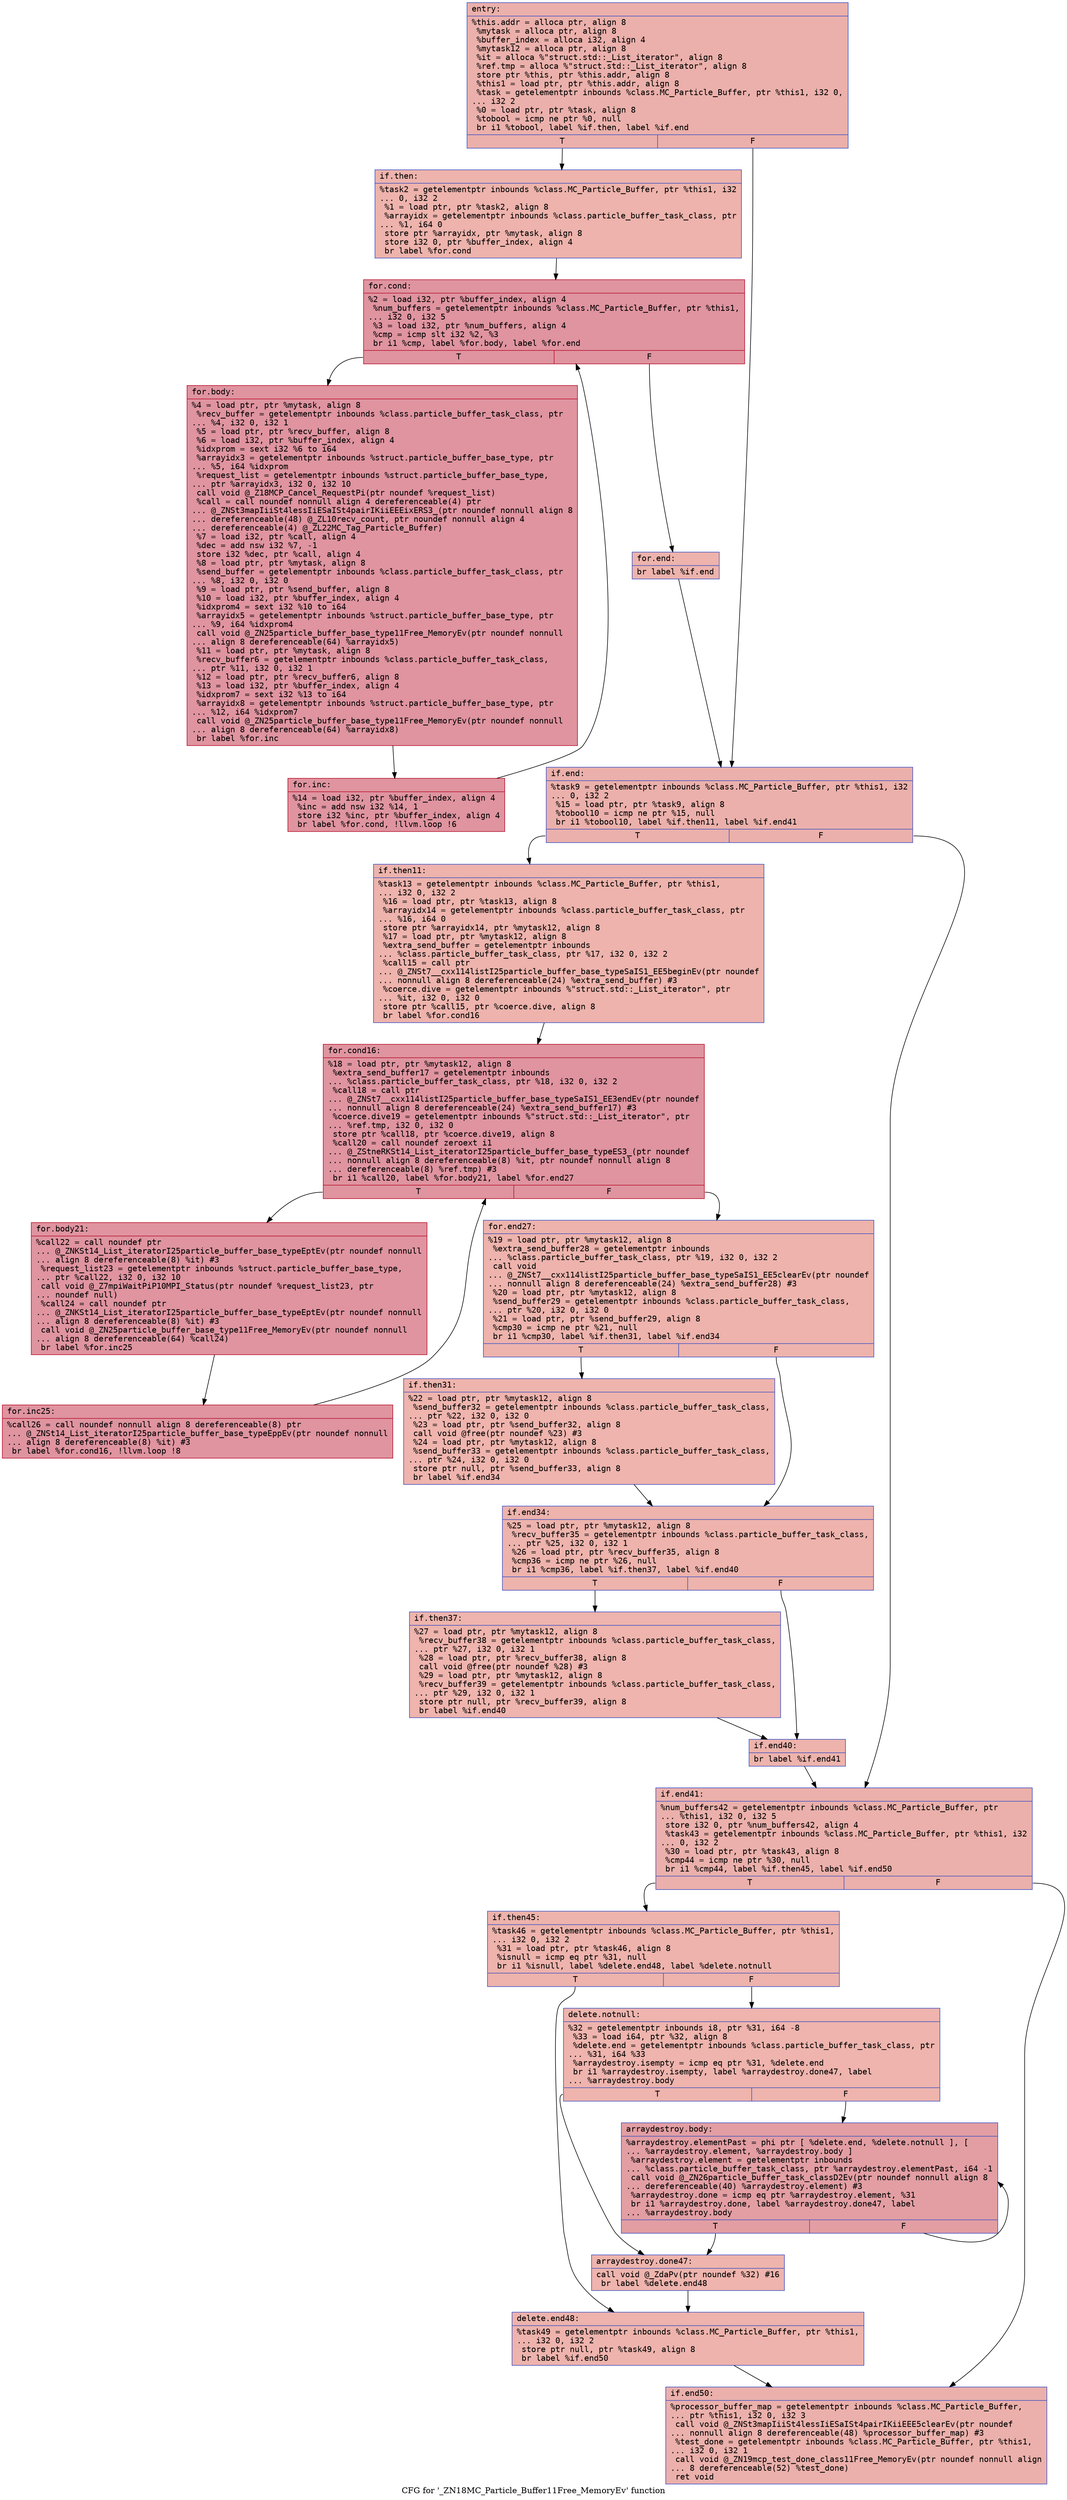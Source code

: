 digraph "CFG for '_ZN18MC_Particle_Buffer11Free_MemoryEv' function" {
	label="CFG for '_ZN18MC_Particle_Buffer11Free_MemoryEv' function";

	Node0x558b69472a80 [shape=record,color="#3d50c3ff", style=filled, fillcolor="#d24b4070" fontname="Courier",label="{entry:\l|  %this.addr = alloca ptr, align 8\l  %mytask = alloca ptr, align 8\l  %buffer_index = alloca i32, align 4\l  %mytask12 = alloca ptr, align 8\l  %it = alloca %\"struct.std::_List_iterator\", align 8\l  %ref.tmp = alloca %\"struct.std::_List_iterator\", align 8\l  store ptr %this, ptr %this.addr, align 8\l  %this1 = load ptr, ptr %this.addr, align 8\l  %task = getelementptr inbounds %class.MC_Particle_Buffer, ptr %this1, i32 0,\l... i32 2\l  %0 = load ptr, ptr %task, align 8\l  %tobool = icmp ne ptr %0, null\l  br i1 %tobool, label %if.then, label %if.end\l|{<s0>T|<s1>F}}"];
	Node0x558b69472a80:s0 -> Node0x558b694731c0[tooltip="entry -> if.then\nProbability 62.50%" ];
	Node0x558b69472a80:s1 -> Node0x558b69473230[tooltip="entry -> if.end\nProbability 37.50%" ];
	Node0x558b694731c0 [shape=record,color="#3d50c3ff", style=filled, fillcolor="#d6524470" fontname="Courier",label="{if.then:\l|  %task2 = getelementptr inbounds %class.MC_Particle_Buffer, ptr %this1, i32\l... 0, i32 2\l  %1 = load ptr, ptr %task2, align 8\l  %arrayidx = getelementptr inbounds %class.particle_buffer_task_class, ptr\l... %1, i64 0\l  store ptr %arrayidx, ptr %mytask, align 8\l  store i32 0, ptr %buffer_index, align 4\l  br label %for.cond\l}"];
	Node0x558b694731c0 -> Node0x558b69473780[tooltip="if.then -> for.cond\nProbability 100.00%" ];
	Node0x558b69473780 [shape=record,color="#b70d28ff", style=filled, fillcolor="#b70d2870" fontname="Courier",label="{for.cond:\l|  %2 = load i32, ptr %buffer_index, align 4\l  %num_buffers = getelementptr inbounds %class.MC_Particle_Buffer, ptr %this1,\l... i32 0, i32 5\l  %3 = load i32, ptr %num_buffers, align 4\l  %cmp = icmp slt i32 %2, %3\l  br i1 %cmp, label %for.body, label %for.end\l|{<s0>T|<s1>F}}"];
	Node0x558b69473780:s0 -> Node0x558b69473b10[tooltip="for.cond -> for.body\nProbability 96.88%" ];
	Node0x558b69473780:s1 -> Node0x558b69473b90[tooltip="for.cond -> for.end\nProbability 3.12%" ];
	Node0x558b69473b10 [shape=record,color="#b70d28ff", style=filled, fillcolor="#b70d2870" fontname="Courier",label="{for.body:\l|  %4 = load ptr, ptr %mytask, align 8\l  %recv_buffer = getelementptr inbounds %class.particle_buffer_task_class, ptr\l... %4, i32 0, i32 1\l  %5 = load ptr, ptr %recv_buffer, align 8\l  %6 = load i32, ptr %buffer_index, align 4\l  %idxprom = sext i32 %6 to i64\l  %arrayidx3 = getelementptr inbounds %struct.particle_buffer_base_type, ptr\l... %5, i64 %idxprom\l  %request_list = getelementptr inbounds %struct.particle_buffer_base_type,\l... ptr %arrayidx3, i32 0, i32 10\l  call void @_Z18MCP_Cancel_RequestPi(ptr noundef %request_list)\l  %call = call noundef nonnull align 4 dereferenceable(4) ptr\l... @_ZNSt3mapIiiSt4lessIiESaISt4pairIKiiEEEixERS3_(ptr noundef nonnull align 8\l... dereferenceable(48) @_ZL10recv_count, ptr noundef nonnull align 4\l... dereferenceable(4) @_ZL22MC_Tag_Particle_Buffer)\l  %7 = load i32, ptr %call, align 4\l  %dec = add nsw i32 %7, -1\l  store i32 %dec, ptr %call, align 4\l  %8 = load ptr, ptr %mytask, align 8\l  %send_buffer = getelementptr inbounds %class.particle_buffer_task_class, ptr\l... %8, i32 0, i32 0\l  %9 = load ptr, ptr %send_buffer, align 8\l  %10 = load i32, ptr %buffer_index, align 4\l  %idxprom4 = sext i32 %10 to i64\l  %arrayidx5 = getelementptr inbounds %struct.particle_buffer_base_type, ptr\l... %9, i64 %idxprom4\l  call void @_ZN25particle_buffer_base_type11Free_MemoryEv(ptr noundef nonnull\l... align 8 dereferenceable(64) %arrayidx5)\l  %11 = load ptr, ptr %mytask, align 8\l  %recv_buffer6 = getelementptr inbounds %class.particle_buffer_task_class,\l... ptr %11, i32 0, i32 1\l  %12 = load ptr, ptr %recv_buffer6, align 8\l  %13 = load i32, ptr %buffer_index, align 4\l  %idxprom7 = sext i32 %13 to i64\l  %arrayidx8 = getelementptr inbounds %struct.particle_buffer_base_type, ptr\l... %12, i64 %idxprom7\l  call void @_ZN25particle_buffer_base_type11Free_MemoryEv(ptr noundef nonnull\l... align 8 dereferenceable(64) %arrayidx8)\l  br label %for.inc\l}"];
	Node0x558b69473b10 -> Node0x558b694751b0[tooltip="for.body -> for.inc\nProbability 100.00%" ];
	Node0x558b694751b0 [shape=record,color="#b70d28ff", style=filled, fillcolor="#b70d2870" fontname="Courier",label="{for.inc:\l|  %14 = load i32, ptr %buffer_index, align 4\l  %inc = add nsw i32 %14, 1\l  store i32 %inc, ptr %buffer_index, align 4\l  br label %for.cond, !llvm.loop !6\l}"];
	Node0x558b694751b0 -> Node0x558b69473780[tooltip="for.inc -> for.cond\nProbability 100.00%" ];
	Node0x558b69473b90 [shape=record,color="#3d50c3ff", style=filled, fillcolor="#d6524470" fontname="Courier",label="{for.end:\l|  br label %if.end\l}"];
	Node0x558b69473b90 -> Node0x558b69473230[tooltip="for.end -> if.end\nProbability 100.00%" ];
	Node0x558b69473230 [shape=record,color="#3d50c3ff", style=filled, fillcolor="#d24b4070" fontname="Courier",label="{if.end:\l|  %task9 = getelementptr inbounds %class.MC_Particle_Buffer, ptr %this1, i32\l... 0, i32 2\l  %15 = load ptr, ptr %task9, align 8\l  %tobool10 = icmp ne ptr %15, null\l  br i1 %tobool10, label %if.then11, label %if.end41\l|{<s0>T|<s1>F}}"];
	Node0x558b69473230:s0 -> Node0x558b694c3c10[tooltip="if.end -> if.then11\nProbability 62.50%" ];
	Node0x558b69473230:s1 -> Node0x558b694c3c60[tooltip="if.end -> if.end41\nProbability 37.50%" ];
	Node0x558b694c3c10 [shape=record,color="#3d50c3ff", style=filled, fillcolor="#d6524470" fontname="Courier",label="{if.then11:\l|  %task13 = getelementptr inbounds %class.MC_Particle_Buffer, ptr %this1,\l... i32 0, i32 2\l  %16 = load ptr, ptr %task13, align 8\l  %arrayidx14 = getelementptr inbounds %class.particle_buffer_task_class, ptr\l... %16, i64 0\l  store ptr %arrayidx14, ptr %mytask12, align 8\l  %17 = load ptr, ptr %mytask12, align 8\l  %extra_send_buffer = getelementptr inbounds\l... %class.particle_buffer_task_class, ptr %17, i32 0, i32 2\l  %call15 = call ptr\l... @_ZNSt7__cxx114listI25particle_buffer_base_typeSaIS1_EE5beginEv(ptr noundef\l... nonnull align 8 dereferenceable(24) %extra_send_buffer) #3\l  %coerce.dive = getelementptr inbounds %\"struct.std::_List_iterator\", ptr\l... %it, i32 0, i32 0\l  store ptr %call15, ptr %coerce.dive, align 8\l  br label %for.cond16\l}"];
	Node0x558b694c3c10 -> Node0x558b694c4200[tooltip="if.then11 -> for.cond16\nProbability 100.00%" ];
	Node0x558b694c4200 [shape=record,color="#b70d28ff", style=filled, fillcolor="#b70d2870" fontname="Courier",label="{for.cond16:\l|  %18 = load ptr, ptr %mytask12, align 8\l  %extra_send_buffer17 = getelementptr inbounds\l... %class.particle_buffer_task_class, ptr %18, i32 0, i32 2\l  %call18 = call ptr\l... @_ZNSt7__cxx114listI25particle_buffer_base_typeSaIS1_EE3endEv(ptr noundef\l... nonnull align 8 dereferenceable(24) %extra_send_buffer17) #3\l  %coerce.dive19 = getelementptr inbounds %\"struct.std::_List_iterator\", ptr\l... %ref.tmp, i32 0, i32 0\l  store ptr %call18, ptr %coerce.dive19, align 8\l  %call20 = call noundef zeroext i1\l... @_ZStneRKSt14_List_iteratorI25particle_buffer_base_typeES3_(ptr noundef\l... nonnull align 8 dereferenceable(8) %it, ptr noundef nonnull align 8\l... dereferenceable(8) %ref.tmp) #3\l  br i1 %call20, label %for.body21, label %for.end27\l|{<s0>T|<s1>F}}"];
	Node0x558b694c4200:s0 -> Node0x558b694c4720[tooltip="for.cond16 -> for.body21\nProbability 96.88%" ];
	Node0x558b694c4200:s1 -> Node0x558b69474490[tooltip="for.cond16 -> for.end27\nProbability 3.12%" ];
	Node0x558b694c4720 [shape=record,color="#b70d28ff", style=filled, fillcolor="#b70d2870" fontname="Courier",label="{for.body21:\l|  %call22 = call noundef ptr\l... @_ZNKSt14_List_iteratorI25particle_buffer_base_typeEptEv(ptr noundef nonnull\l... align 8 dereferenceable(8) %it) #3\l  %request_list23 = getelementptr inbounds %struct.particle_buffer_base_type,\l... ptr %call22, i32 0, i32 10\l  call void @_Z7mpiWaitPiP10MPI_Status(ptr noundef %request_list23, ptr\l... noundef null)\l  %call24 = call noundef ptr\l... @_ZNKSt14_List_iteratorI25particle_buffer_base_typeEptEv(ptr noundef nonnull\l... align 8 dereferenceable(8) %it) #3\l  call void @_ZN25particle_buffer_base_type11Free_MemoryEv(ptr noundef nonnull\l... align 8 dereferenceable(64) %call24)\l  br label %for.inc25\l}"];
	Node0x558b694c4720 -> Node0x558b694c5600[tooltip="for.body21 -> for.inc25\nProbability 100.00%" ];
	Node0x558b694c5600 [shape=record,color="#b70d28ff", style=filled, fillcolor="#b70d2870" fontname="Courier",label="{for.inc25:\l|  %call26 = call noundef nonnull align 8 dereferenceable(8) ptr\l... @_ZNSt14_List_iteratorI25particle_buffer_base_typeEppEv(ptr noundef nonnull\l... align 8 dereferenceable(8) %it) #3\l  br label %for.cond16, !llvm.loop !8\l}"];
	Node0x558b694c5600 -> Node0x558b694c4200[tooltip="for.inc25 -> for.cond16\nProbability 100.00%" ];
	Node0x558b69474490 [shape=record,color="#3d50c3ff", style=filled, fillcolor="#d6524470" fontname="Courier",label="{for.end27:\l|  %19 = load ptr, ptr %mytask12, align 8\l  %extra_send_buffer28 = getelementptr inbounds\l... %class.particle_buffer_task_class, ptr %19, i32 0, i32 2\l  call void\l... @_ZNSt7__cxx114listI25particle_buffer_base_typeSaIS1_EE5clearEv(ptr noundef\l... nonnull align 8 dereferenceable(24) %extra_send_buffer28) #3\l  %20 = load ptr, ptr %mytask12, align 8\l  %send_buffer29 = getelementptr inbounds %class.particle_buffer_task_class,\l... ptr %20, i32 0, i32 0\l  %21 = load ptr, ptr %send_buffer29, align 8\l  %cmp30 = icmp ne ptr %21, null\l  br i1 %cmp30, label %if.then31, label %if.end34\l|{<s0>T|<s1>F}}"];
	Node0x558b69474490:s0 -> Node0x558b694c5a80[tooltip="for.end27 -> if.then31\nProbability 62.50%" ];
	Node0x558b69474490:s1 -> Node0x558b694c5eb0[tooltip="for.end27 -> if.end34\nProbability 37.50%" ];
	Node0x558b694c5a80 [shape=record,color="#3d50c3ff", style=filled, fillcolor="#d8564670" fontname="Courier",label="{if.then31:\l|  %22 = load ptr, ptr %mytask12, align 8\l  %send_buffer32 = getelementptr inbounds %class.particle_buffer_task_class,\l... ptr %22, i32 0, i32 0\l  %23 = load ptr, ptr %send_buffer32, align 8\l  call void @free(ptr noundef %23) #3\l  %24 = load ptr, ptr %mytask12, align 8\l  %send_buffer33 = getelementptr inbounds %class.particle_buffer_task_class,\l... ptr %24, i32 0, i32 0\l  store ptr null, ptr %send_buffer33, align 8\l  br label %if.end34\l}"];
	Node0x558b694c5a80 -> Node0x558b694c5eb0[tooltip="if.then31 -> if.end34\nProbability 100.00%" ];
	Node0x558b694c5eb0 [shape=record,color="#3d50c3ff", style=filled, fillcolor="#d6524470" fontname="Courier",label="{if.end34:\l|  %25 = load ptr, ptr %mytask12, align 8\l  %recv_buffer35 = getelementptr inbounds %class.particle_buffer_task_class,\l... ptr %25, i32 0, i32 1\l  %26 = load ptr, ptr %recv_buffer35, align 8\l  %cmp36 = icmp ne ptr %26, null\l  br i1 %cmp36, label %if.then37, label %if.end40\l|{<s0>T|<s1>F}}"];
	Node0x558b694c5eb0:s0 -> Node0x558b694c67d0[tooltip="if.end34 -> if.then37\nProbability 62.50%" ];
	Node0x558b694c5eb0:s1 -> Node0x558b694c6850[tooltip="if.end34 -> if.end40\nProbability 37.50%" ];
	Node0x558b694c67d0 [shape=record,color="#3d50c3ff", style=filled, fillcolor="#d8564670" fontname="Courier",label="{if.then37:\l|  %27 = load ptr, ptr %mytask12, align 8\l  %recv_buffer38 = getelementptr inbounds %class.particle_buffer_task_class,\l... ptr %27, i32 0, i32 1\l  %28 = load ptr, ptr %recv_buffer38, align 8\l  call void @free(ptr noundef %28) #3\l  %29 = load ptr, ptr %mytask12, align 8\l  %recv_buffer39 = getelementptr inbounds %class.particle_buffer_task_class,\l... ptr %29, i32 0, i32 1\l  store ptr null, ptr %recv_buffer39, align 8\l  br label %if.end40\l}"];
	Node0x558b694c67d0 -> Node0x558b694c6850[tooltip="if.then37 -> if.end40\nProbability 100.00%" ];
	Node0x558b694c6850 [shape=record,color="#3d50c3ff", style=filled, fillcolor="#d6524470" fontname="Courier",label="{if.end40:\l|  br label %if.end41\l}"];
	Node0x558b694c6850 -> Node0x558b694c3c60[tooltip="if.end40 -> if.end41\nProbability 100.00%" ];
	Node0x558b694c3c60 [shape=record,color="#3d50c3ff", style=filled, fillcolor="#d24b4070" fontname="Courier",label="{if.end41:\l|  %num_buffers42 = getelementptr inbounds %class.MC_Particle_Buffer, ptr\l... %this1, i32 0, i32 5\l  store i32 0, ptr %num_buffers42, align 4\l  %task43 = getelementptr inbounds %class.MC_Particle_Buffer, ptr %this1, i32\l... 0, i32 2\l  %30 = load ptr, ptr %task43, align 8\l  %cmp44 = icmp ne ptr %30, null\l  br i1 %cmp44, label %if.then45, label %if.end50\l|{<s0>T|<s1>F}}"];
	Node0x558b694c3c60:s0 -> Node0x558b694c7310[tooltip="if.end41 -> if.then45\nProbability 62.50%" ];
	Node0x558b694c3c60:s1 -> Node0x558b694c7390[tooltip="if.end41 -> if.end50\nProbability 37.50%" ];
	Node0x558b694c7310 [shape=record,color="#3d50c3ff", style=filled, fillcolor="#d6524470" fontname="Courier",label="{if.then45:\l|  %task46 = getelementptr inbounds %class.MC_Particle_Buffer, ptr %this1,\l... i32 0, i32 2\l  %31 = load ptr, ptr %task46, align 8\l  %isnull = icmp eq ptr %31, null\l  br i1 %isnull, label %delete.end48, label %delete.notnull\l|{<s0>T|<s1>F}}"];
	Node0x558b694c7310:s0 -> Node0x558b694c76d0[tooltip="if.then45 -> delete.end48\nProbability 37.50%" ];
	Node0x558b694c7310:s1 -> Node0x558b694c7750[tooltip="if.then45 -> delete.notnull\nProbability 62.50%" ];
	Node0x558b694c7750 [shape=record,color="#3d50c3ff", style=filled, fillcolor="#d8564670" fontname="Courier",label="{delete.notnull:\l|  %32 = getelementptr inbounds i8, ptr %31, i64 -8\l  %33 = load i64, ptr %32, align 8\l  %delete.end = getelementptr inbounds %class.particle_buffer_task_class, ptr\l... %31, i64 %33\l  %arraydestroy.isempty = icmp eq ptr %31, %delete.end\l  br i1 %arraydestroy.isempty, label %arraydestroy.done47, label\l... %arraydestroy.body\l|{<s0>T|<s1>F}}"];
	Node0x558b694c7750:s0 -> Node0x558b694c7bf0[tooltip="delete.notnull -> arraydestroy.done47\nProbability 37.50%" ];
	Node0x558b694c7750:s1 -> Node0x558b694c7c60[tooltip="delete.notnull -> arraydestroy.body\nProbability 62.50%" ];
	Node0x558b694c7c60 [shape=record,color="#3d50c3ff", style=filled, fillcolor="#be242e70" fontname="Courier",label="{arraydestroy.body:\l|  %arraydestroy.elementPast = phi ptr [ %delete.end, %delete.notnull ], [\l... %arraydestroy.element, %arraydestroy.body ]\l  %arraydestroy.element = getelementptr inbounds\l... %class.particle_buffer_task_class, ptr %arraydestroy.elementPast, i64 -1\l  call void @_ZN26particle_buffer_task_classD2Ev(ptr noundef nonnull align 8\l... dereferenceable(40) %arraydestroy.element) #3\l  %arraydestroy.done = icmp eq ptr %arraydestroy.element, %31\l  br i1 %arraydestroy.done, label %arraydestroy.done47, label\l... %arraydestroy.body\l|{<s0>T|<s1>F}}"];
	Node0x558b694c7c60:s0 -> Node0x558b694c7bf0[tooltip="arraydestroy.body -> arraydestroy.done47\nProbability 3.12%" ];
	Node0x558b694c7c60:s1 -> Node0x558b694c7c60[tooltip="arraydestroy.body -> arraydestroy.body\nProbability 96.88%" ];
	Node0x558b694c7bf0 [shape=record,color="#3d50c3ff", style=filled, fillcolor="#d8564670" fontname="Courier",label="{arraydestroy.done47:\l|  call void @_ZdaPv(ptr noundef %32) #16\l  br label %delete.end48\l}"];
	Node0x558b694c7bf0 -> Node0x558b694c76d0[tooltip="arraydestroy.done47 -> delete.end48\nProbability 100.00%" ];
	Node0x558b694c76d0 [shape=record,color="#3d50c3ff", style=filled, fillcolor="#d6524470" fontname="Courier",label="{delete.end48:\l|  %task49 = getelementptr inbounds %class.MC_Particle_Buffer, ptr %this1,\l... i32 0, i32 2\l  store ptr null, ptr %task49, align 8\l  br label %if.end50\l}"];
	Node0x558b694c76d0 -> Node0x558b694c7390[tooltip="delete.end48 -> if.end50\nProbability 100.00%" ];
	Node0x558b694c7390 [shape=record,color="#3d50c3ff", style=filled, fillcolor="#d24b4070" fontname="Courier",label="{if.end50:\l|  %processor_buffer_map = getelementptr inbounds %class.MC_Particle_Buffer,\l... ptr %this1, i32 0, i32 3\l  call void @_ZNSt3mapIiiSt4lessIiESaISt4pairIKiiEEE5clearEv(ptr noundef\l... nonnull align 8 dereferenceable(48) %processor_buffer_map) #3\l  %test_done = getelementptr inbounds %class.MC_Particle_Buffer, ptr %this1,\l... i32 0, i32 1\l  call void @_ZN19mcp_test_done_class11Free_MemoryEv(ptr noundef nonnull align\l... 8 dereferenceable(52) %test_done)\l  ret void\l}"];
}
